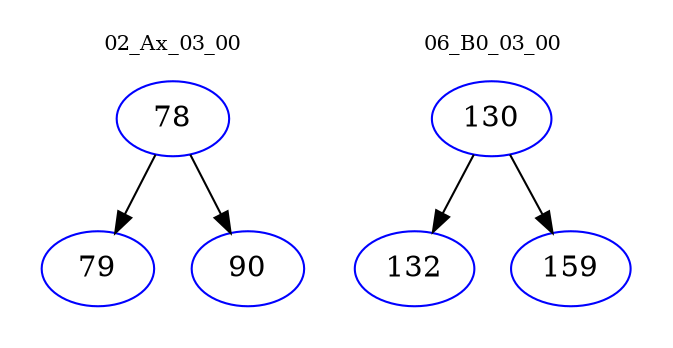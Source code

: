 digraph{
subgraph cluster_0 {
color = white
label = "02_Ax_03_00";
fontsize=10;
T0_78 [label="78", color="blue"]
T0_78 -> T0_79 [color="black"]
T0_79 [label="79", color="blue"]
T0_78 -> T0_90 [color="black"]
T0_90 [label="90", color="blue"]
}
subgraph cluster_1 {
color = white
label = "06_B0_03_00";
fontsize=10;
T1_130 [label="130", color="blue"]
T1_130 -> T1_132 [color="black"]
T1_132 [label="132", color="blue"]
T1_130 -> T1_159 [color="black"]
T1_159 [label="159", color="blue"]
}
}
